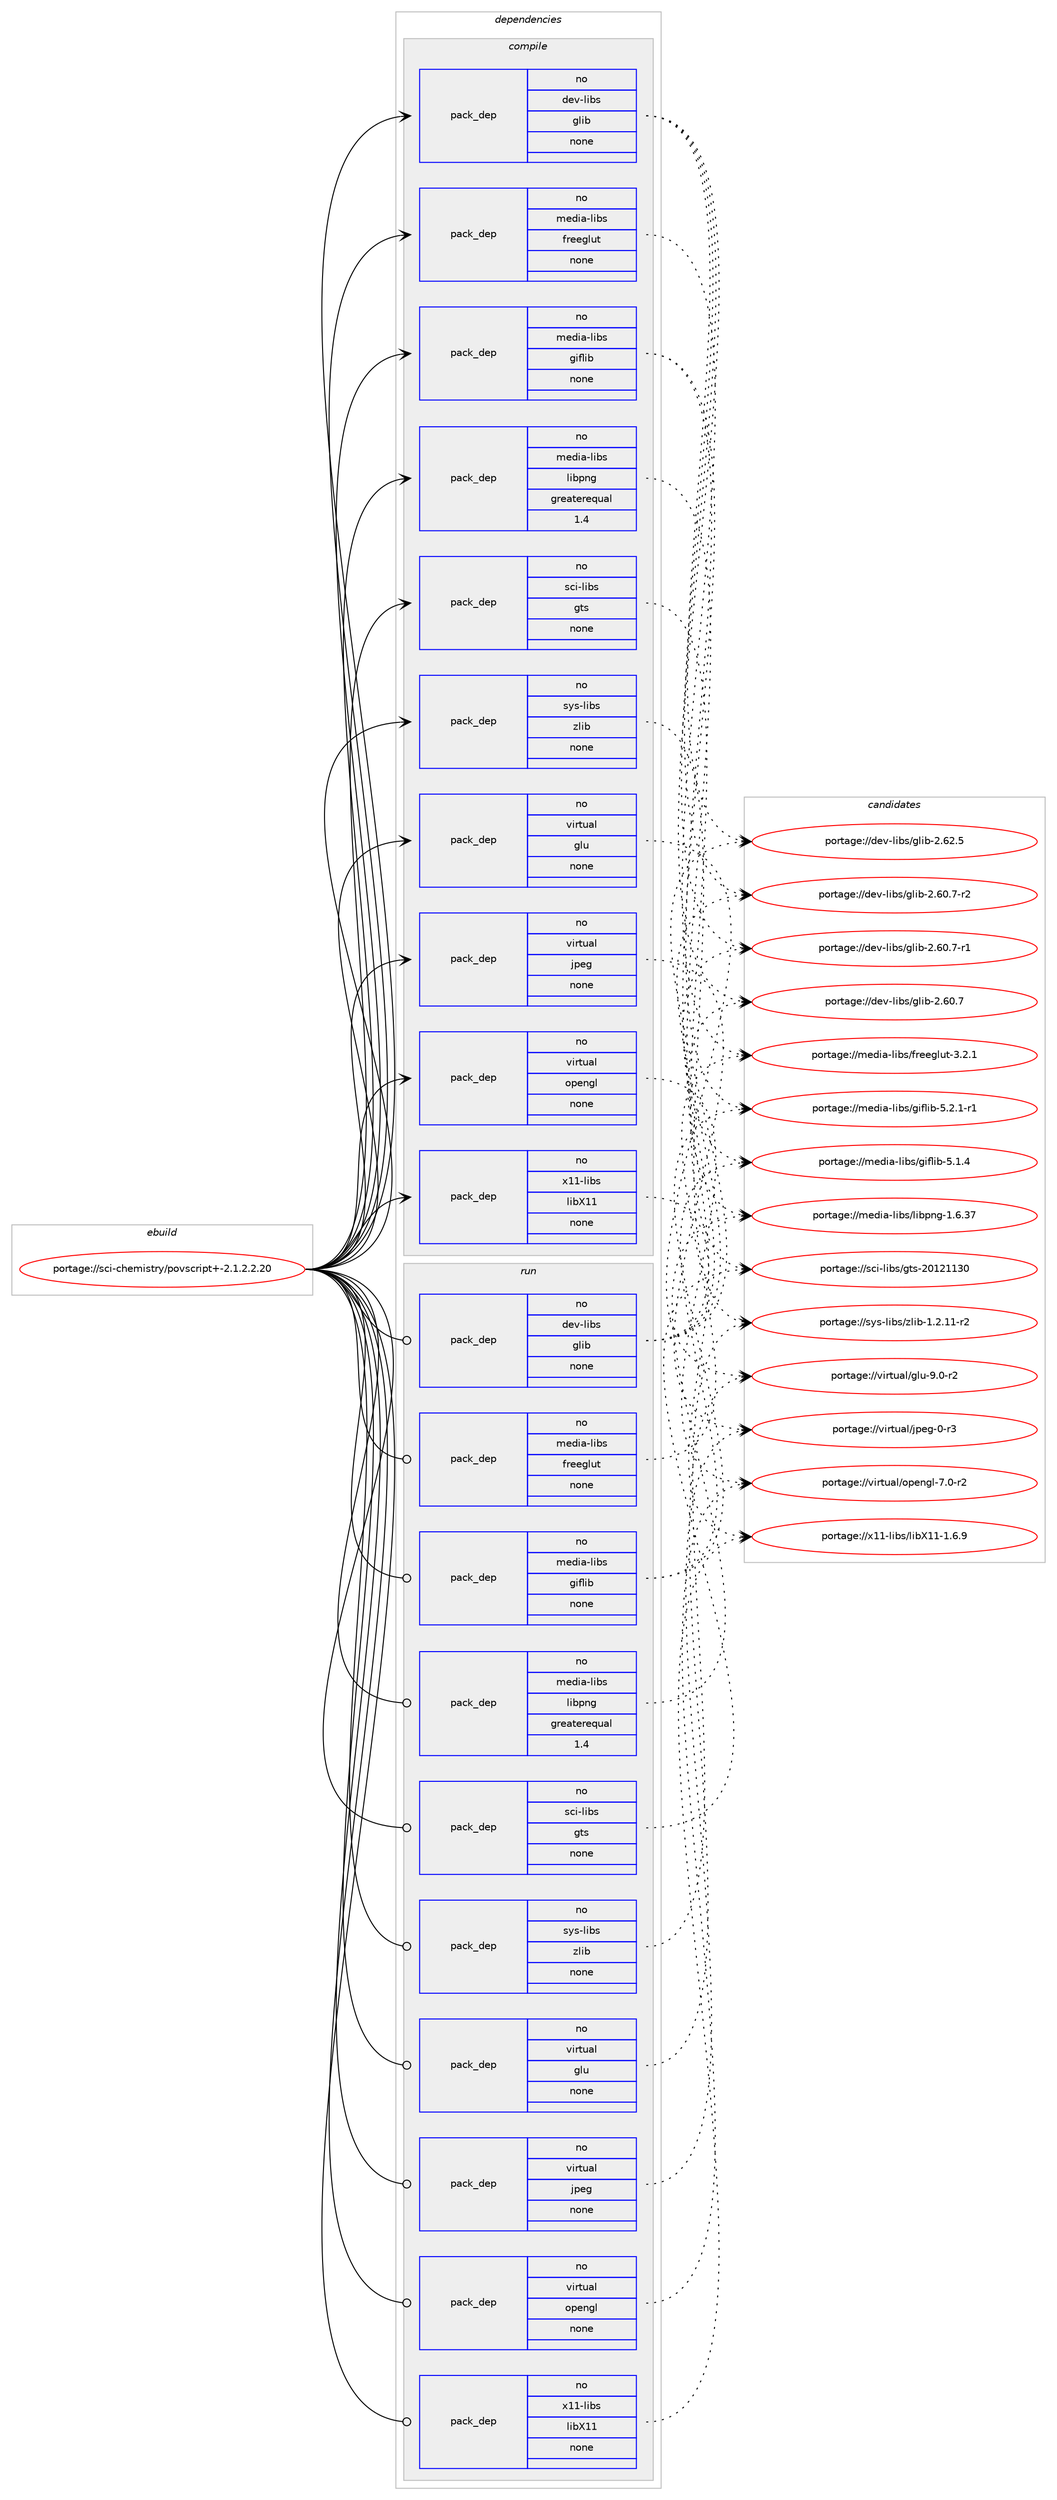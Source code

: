 digraph prolog {

# *************
# Graph options
# *************

newrank=true;
concentrate=true;
compound=true;
graph [rankdir=LR,fontname=Helvetica,fontsize=10,ranksep=1.5];#, ranksep=2.5, nodesep=0.2];
edge  [arrowhead=vee];
node  [fontname=Helvetica,fontsize=10];

# **********
# The ebuild
# **********

subgraph cluster_leftcol {
color=gray;
rank=same;
label=<<i>ebuild</i>>;
id [label="portage://sci-chemistry/povscript+-2.1.2.2.20", color=red, width=4, href="../sci-chemistry/povscript+-2.1.2.2.20.svg"];
}

# ****************
# The dependencies
# ****************

subgraph cluster_midcol {
color=gray;
label=<<i>dependencies</i>>;
subgraph cluster_compile {
fillcolor="#eeeeee";
style=filled;
label=<<i>compile</i>>;
subgraph pack46006 {
dependency59582 [label=<<TABLE BORDER="0" CELLBORDER="1" CELLSPACING="0" CELLPADDING="4" WIDTH="220"><TR><TD ROWSPAN="6" CELLPADDING="30">pack_dep</TD></TR><TR><TD WIDTH="110">no</TD></TR><TR><TD>dev-libs</TD></TR><TR><TD>glib</TD></TR><TR><TD>none</TD></TR><TR><TD></TD></TR></TABLE>>, shape=none, color=blue];
}
id:e -> dependency59582:w [weight=20,style="solid",arrowhead="vee"];
subgraph pack46007 {
dependency59583 [label=<<TABLE BORDER="0" CELLBORDER="1" CELLSPACING="0" CELLPADDING="4" WIDTH="220"><TR><TD ROWSPAN="6" CELLPADDING="30">pack_dep</TD></TR><TR><TD WIDTH="110">no</TD></TR><TR><TD>media-libs</TD></TR><TR><TD>freeglut</TD></TR><TR><TD>none</TD></TR><TR><TD></TD></TR></TABLE>>, shape=none, color=blue];
}
id:e -> dependency59583:w [weight=20,style="solid",arrowhead="vee"];
subgraph pack46008 {
dependency59584 [label=<<TABLE BORDER="0" CELLBORDER="1" CELLSPACING="0" CELLPADDING="4" WIDTH="220"><TR><TD ROWSPAN="6" CELLPADDING="30">pack_dep</TD></TR><TR><TD WIDTH="110">no</TD></TR><TR><TD>media-libs</TD></TR><TR><TD>giflib</TD></TR><TR><TD>none</TD></TR><TR><TD></TD></TR></TABLE>>, shape=none, color=blue];
}
id:e -> dependency59584:w [weight=20,style="solid",arrowhead="vee"];
subgraph pack46009 {
dependency59585 [label=<<TABLE BORDER="0" CELLBORDER="1" CELLSPACING="0" CELLPADDING="4" WIDTH="220"><TR><TD ROWSPAN="6" CELLPADDING="30">pack_dep</TD></TR><TR><TD WIDTH="110">no</TD></TR><TR><TD>media-libs</TD></TR><TR><TD>libpng</TD></TR><TR><TD>greaterequal</TD></TR><TR><TD>1.4</TD></TR></TABLE>>, shape=none, color=blue];
}
id:e -> dependency59585:w [weight=20,style="solid",arrowhead="vee"];
subgraph pack46010 {
dependency59586 [label=<<TABLE BORDER="0" CELLBORDER="1" CELLSPACING="0" CELLPADDING="4" WIDTH="220"><TR><TD ROWSPAN="6" CELLPADDING="30">pack_dep</TD></TR><TR><TD WIDTH="110">no</TD></TR><TR><TD>sci-libs</TD></TR><TR><TD>gts</TD></TR><TR><TD>none</TD></TR><TR><TD></TD></TR></TABLE>>, shape=none, color=blue];
}
id:e -> dependency59586:w [weight=20,style="solid",arrowhead="vee"];
subgraph pack46011 {
dependency59587 [label=<<TABLE BORDER="0" CELLBORDER="1" CELLSPACING="0" CELLPADDING="4" WIDTH="220"><TR><TD ROWSPAN="6" CELLPADDING="30">pack_dep</TD></TR><TR><TD WIDTH="110">no</TD></TR><TR><TD>sys-libs</TD></TR><TR><TD>zlib</TD></TR><TR><TD>none</TD></TR><TR><TD></TD></TR></TABLE>>, shape=none, color=blue];
}
id:e -> dependency59587:w [weight=20,style="solid",arrowhead="vee"];
subgraph pack46012 {
dependency59588 [label=<<TABLE BORDER="0" CELLBORDER="1" CELLSPACING="0" CELLPADDING="4" WIDTH="220"><TR><TD ROWSPAN="6" CELLPADDING="30">pack_dep</TD></TR><TR><TD WIDTH="110">no</TD></TR><TR><TD>virtual</TD></TR><TR><TD>glu</TD></TR><TR><TD>none</TD></TR><TR><TD></TD></TR></TABLE>>, shape=none, color=blue];
}
id:e -> dependency59588:w [weight=20,style="solid",arrowhead="vee"];
subgraph pack46013 {
dependency59589 [label=<<TABLE BORDER="0" CELLBORDER="1" CELLSPACING="0" CELLPADDING="4" WIDTH="220"><TR><TD ROWSPAN="6" CELLPADDING="30">pack_dep</TD></TR><TR><TD WIDTH="110">no</TD></TR><TR><TD>virtual</TD></TR><TR><TD>jpeg</TD></TR><TR><TD>none</TD></TR><TR><TD></TD></TR></TABLE>>, shape=none, color=blue];
}
id:e -> dependency59589:w [weight=20,style="solid",arrowhead="vee"];
subgraph pack46014 {
dependency59590 [label=<<TABLE BORDER="0" CELLBORDER="1" CELLSPACING="0" CELLPADDING="4" WIDTH="220"><TR><TD ROWSPAN="6" CELLPADDING="30">pack_dep</TD></TR><TR><TD WIDTH="110">no</TD></TR><TR><TD>virtual</TD></TR><TR><TD>opengl</TD></TR><TR><TD>none</TD></TR><TR><TD></TD></TR></TABLE>>, shape=none, color=blue];
}
id:e -> dependency59590:w [weight=20,style="solid",arrowhead="vee"];
subgraph pack46015 {
dependency59591 [label=<<TABLE BORDER="0" CELLBORDER="1" CELLSPACING="0" CELLPADDING="4" WIDTH="220"><TR><TD ROWSPAN="6" CELLPADDING="30">pack_dep</TD></TR><TR><TD WIDTH="110">no</TD></TR><TR><TD>x11-libs</TD></TR><TR><TD>libX11</TD></TR><TR><TD>none</TD></TR><TR><TD></TD></TR></TABLE>>, shape=none, color=blue];
}
id:e -> dependency59591:w [weight=20,style="solid",arrowhead="vee"];
}
subgraph cluster_compileandrun {
fillcolor="#eeeeee";
style=filled;
label=<<i>compile and run</i>>;
}
subgraph cluster_run {
fillcolor="#eeeeee";
style=filled;
label=<<i>run</i>>;
subgraph pack46016 {
dependency59592 [label=<<TABLE BORDER="0" CELLBORDER="1" CELLSPACING="0" CELLPADDING="4" WIDTH="220"><TR><TD ROWSPAN="6" CELLPADDING="30">pack_dep</TD></TR><TR><TD WIDTH="110">no</TD></TR><TR><TD>dev-libs</TD></TR><TR><TD>glib</TD></TR><TR><TD>none</TD></TR><TR><TD></TD></TR></TABLE>>, shape=none, color=blue];
}
id:e -> dependency59592:w [weight=20,style="solid",arrowhead="odot"];
subgraph pack46017 {
dependency59593 [label=<<TABLE BORDER="0" CELLBORDER="1" CELLSPACING="0" CELLPADDING="4" WIDTH="220"><TR><TD ROWSPAN="6" CELLPADDING="30">pack_dep</TD></TR><TR><TD WIDTH="110">no</TD></TR><TR><TD>media-libs</TD></TR><TR><TD>freeglut</TD></TR><TR><TD>none</TD></TR><TR><TD></TD></TR></TABLE>>, shape=none, color=blue];
}
id:e -> dependency59593:w [weight=20,style="solid",arrowhead="odot"];
subgraph pack46018 {
dependency59594 [label=<<TABLE BORDER="0" CELLBORDER="1" CELLSPACING="0" CELLPADDING="4" WIDTH="220"><TR><TD ROWSPAN="6" CELLPADDING="30">pack_dep</TD></TR><TR><TD WIDTH="110">no</TD></TR><TR><TD>media-libs</TD></TR><TR><TD>giflib</TD></TR><TR><TD>none</TD></TR><TR><TD></TD></TR></TABLE>>, shape=none, color=blue];
}
id:e -> dependency59594:w [weight=20,style="solid",arrowhead="odot"];
subgraph pack46019 {
dependency59595 [label=<<TABLE BORDER="0" CELLBORDER="1" CELLSPACING="0" CELLPADDING="4" WIDTH="220"><TR><TD ROWSPAN="6" CELLPADDING="30">pack_dep</TD></TR><TR><TD WIDTH="110">no</TD></TR><TR><TD>media-libs</TD></TR><TR><TD>libpng</TD></TR><TR><TD>greaterequal</TD></TR><TR><TD>1.4</TD></TR></TABLE>>, shape=none, color=blue];
}
id:e -> dependency59595:w [weight=20,style="solid",arrowhead="odot"];
subgraph pack46020 {
dependency59596 [label=<<TABLE BORDER="0" CELLBORDER="1" CELLSPACING="0" CELLPADDING="4" WIDTH="220"><TR><TD ROWSPAN="6" CELLPADDING="30">pack_dep</TD></TR><TR><TD WIDTH="110">no</TD></TR><TR><TD>sci-libs</TD></TR><TR><TD>gts</TD></TR><TR><TD>none</TD></TR><TR><TD></TD></TR></TABLE>>, shape=none, color=blue];
}
id:e -> dependency59596:w [weight=20,style="solid",arrowhead="odot"];
subgraph pack46021 {
dependency59597 [label=<<TABLE BORDER="0" CELLBORDER="1" CELLSPACING="0" CELLPADDING="4" WIDTH="220"><TR><TD ROWSPAN="6" CELLPADDING="30">pack_dep</TD></TR><TR><TD WIDTH="110">no</TD></TR><TR><TD>sys-libs</TD></TR><TR><TD>zlib</TD></TR><TR><TD>none</TD></TR><TR><TD></TD></TR></TABLE>>, shape=none, color=blue];
}
id:e -> dependency59597:w [weight=20,style="solid",arrowhead="odot"];
subgraph pack46022 {
dependency59598 [label=<<TABLE BORDER="0" CELLBORDER="1" CELLSPACING="0" CELLPADDING="4" WIDTH="220"><TR><TD ROWSPAN="6" CELLPADDING="30">pack_dep</TD></TR><TR><TD WIDTH="110">no</TD></TR><TR><TD>virtual</TD></TR><TR><TD>glu</TD></TR><TR><TD>none</TD></TR><TR><TD></TD></TR></TABLE>>, shape=none, color=blue];
}
id:e -> dependency59598:w [weight=20,style="solid",arrowhead="odot"];
subgraph pack46023 {
dependency59599 [label=<<TABLE BORDER="0" CELLBORDER="1" CELLSPACING="0" CELLPADDING="4" WIDTH="220"><TR><TD ROWSPAN="6" CELLPADDING="30">pack_dep</TD></TR><TR><TD WIDTH="110">no</TD></TR><TR><TD>virtual</TD></TR><TR><TD>jpeg</TD></TR><TR><TD>none</TD></TR><TR><TD></TD></TR></TABLE>>, shape=none, color=blue];
}
id:e -> dependency59599:w [weight=20,style="solid",arrowhead="odot"];
subgraph pack46024 {
dependency59600 [label=<<TABLE BORDER="0" CELLBORDER="1" CELLSPACING="0" CELLPADDING="4" WIDTH="220"><TR><TD ROWSPAN="6" CELLPADDING="30">pack_dep</TD></TR><TR><TD WIDTH="110">no</TD></TR><TR><TD>virtual</TD></TR><TR><TD>opengl</TD></TR><TR><TD>none</TD></TR><TR><TD></TD></TR></TABLE>>, shape=none, color=blue];
}
id:e -> dependency59600:w [weight=20,style="solid",arrowhead="odot"];
subgraph pack46025 {
dependency59601 [label=<<TABLE BORDER="0" CELLBORDER="1" CELLSPACING="0" CELLPADDING="4" WIDTH="220"><TR><TD ROWSPAN="6" CELLPADDING="30">pack_dep</TD></TR><TR><TD WIDTH="110">no</TD></TR><TR><TD>x11-libs</TD></TR><TR><TD>libX11</TD></TR><TR><TD>none</TD></TR><TR><TD></TD></TR></TABLE>>, shape=none, color=blue];
}
id:e -> dependency59601:w [weight=20,style="solid",arrowhead="odot"];
}
}

# **************
# The candidates
# **************

subgraph cluster_choices {
rank=same;
color=gray;
label=<<i>candidates</i>>;

subgraph choice46006 {
color=black;
nodesep=1;
choice1001011184510810598115471031081059845504654504653 [label="portage://dev-libs/glib-2.62.5", color=red, width=4,href="../dev-libs/glib-2.62.5.svg"];
choice10010111845108105981154710310810598455046544846554511450 [label="portage://dev-libs/glib-2.60.7-r2", color=red, width=4,href="../dev-libs/glib-2.60.7-r2.svg"];
choice10010111845108105981154710310810598455046544846554511449 [label="portage://dev-libs/glib-2.60.7-r1", color=red, width=4,href="../dev-libs/glib-2.60.7-r1.svg"];
choice1001011184510810598115471031081059845504654484655 [label="portage://dev-libs/glib-2.60.7", color=red, width=4,href="../dev-libs/glib-2.60.7.svg"];
dependency59582:e -> choice1001011184510810598115471031081059845504654504653:w [style=dotted,weight="100"];
dependency59582:e -> choice10010111845108105981154710310810598455046544846554511450:w [style=dotted,weight="100"];
dependency59582:e -> choice10010111845108105981154710310810598455046544846554511449:w [style=dotted,weight="100"];
dependency59582:e -> choice1001011184510810598115471031081059845504654484655:w [style=dotted,weight="100"];
}
subgraph choice46007 {
color=black;
nodesep=1;
choice10910110010597451081059811547102114101101103108117116455146504649 [label="portage://media-libs/freeglut-3.2.1", color=red, width=4,href="../media-libs/freeglut-3.2.1.svg"];
dependency59583:e -> choice10910110010597451081059811547102114101101103108117116455146504649:w [style=dotted,weight="100"];
}
subgraph choice46008 {
color=black;
nodesep=1;
choice10910110010597451081059811547103105102108105984553465046494511449 [label="portage://media-libs/giflib-5.2.1-r1", color=red, width=4,href="../media-libs/giflib-5.2.1-r1.svg"];
choice1091011001059745108105981154710310510210810598455346494652 [label="portage://media-libs/giflib-5.1.4", color=red, width=4,href="../media-libs/giflib-5.1.4.svg"];
dependency59584:e -> choice10910110010597451081059811547103105102108105984553465046494511449:w [style=dotted,weight="100"];
dependency59584:e -> choice1091011001059745108105981154710310510210810598455346494652:w [style=dotted,weight="100"];
}
subgraph choice46009 {
color=black;
nodesep=1;
choice109101100105974510810598115471081059811211010345494654465155 [label="portage://media-libs/libpng-1.6.37", color=red, width=4,href="../media-libs/libpng-1.6.37.svg"];
dependency59585:e -> choice109101100105974510810598115471081059811211010345494654465155:w [style=dotted,weight="100"];
}
subgraph choice46010 {
color=black;
nodesep=1;
choice11599105451081059811547103116115455048495049495148 [label="portage://sci-libs/gts-20121130", color=red, width=4,href="../sci-libs/gts-20121130.svg"];
dependency59586:e -> choice11599105451081059811547103116115455048495049495148:w [style=dotted,weight="100"];
}
subgraph choice46011 {
color=black;
nodesep=1;
choice11512111545108105981154712210810598454946504649494511450 [label="portage://sys-libs/zlib-1.2.11-r2", color=red, width=4,href="../sys-libs/zlib-1.2.11-r2.svg"];
dependency59587:e -> choice11512111545108105981154712210810598454946504649494511450:w [style=dotted,weight="100"];
}
subgraph choice46012 {
color=black;
nodesep=1;
choice1181051141161179710847103108117455746484511450 [label="portage://virtual/glu-9.0-r2", color=red, width=4,href="../virtual/glu-9.0-r2.svg"];
dependency59588:e -> choice1181051141161179710847103108117455746484511450:w [style=dotted,weight="100"];
}
subgraph choice46013 {
color=black;
nodesep=1;
choice118105114116117971084710611210110345484511451 [label="portage://virtual/jpeg-0-r3", color=red, width=4,href="../virtual/jpeg-0-r3.svg"];
dependency59589:e -> choice118105114116117971084710611210110345484511451:w [style=dotted,weight="100"];
}
subgraph choice46014 {
color=black;
nodesep=1;
choice1181051141161179710847111112101110103108455546484511450 [label="portage://virtual/opengl-7.0-r2", color=red, width=4,href="../virtual/opengl-7.0-r2.svg"];
dependency59590:e -> choice1181051141161179710847111112101110103108455546484511450:w [style=dotted,weight="100"];
}
subgraph choice46015 {
color=black;
nodesep=1;
choice120494945108105981154710810598884949454946544657 [label="portage://x11-libs/libX11-1.6.9", color=red, width=4,href="../x11-libs/libX11-1.6.9.svg"];
dependency59591:e -> choice120494945108105981154710810598884949454946544657:w [style=dotted,weight="100"];
}
subgraph choice46016 {
color=black;
nodesep=1;
choice1001011184510810598115471031081059845504654504653 [label="portage://dev-libs/glib-2.62.5", color=red, width=4,href="../dev-libs/glib-2.62.5.svg"];
choice10010111845108105981154710310810598455046544846554511450 [label="portage://dev-libs/glib-2.60.7-r2", color=red, width=4,href="../dev-libs/glib-2.60.7-r2.svg"];
choice10010111845108105981154710310810598455046544846554511449 [label="portage://dev-libs/glib-2.60.7-r1", color=red, width=4,href="../dev-libs/glib-2.60.7-r1.svg"];
choice1001011184510810598115471031081059845504654484655 [label="portage://dev-libs/glib-2.60.7", color=red, width=4,href="../dev-libs/glib-2.60.7.svg"];
dependency59592:e -> choice1001011184510810598115471031081059845504654504653:w [style=dotted,weight="100"];
dependency59592:e -> choice10010111845108105981154710310810598455046544846554511450:w [style=dotted,weight="100"];
dependency59592:e -> choice10010111845108105981154710310810598455046544846554511449:w [style=dotted,weight="100"];
dependency59592:e -> choice1001011184510810598115471031081059845504654484655:w [style=dotted,weight="100"];
}
subgraph choice46017 {
color=black;
nodesep=1;
choice10910110010597451081059811547102114101101103108117116455146504649 [label="portage://media-libs/freeglut-3.2.1", color=red, width=4,href="../media-libs/freeglut-3.2.1.svg"];
dependency59593:e -> choice10910110010597451081059811547102114101101103108117116455146504649:w [style=dotted,weight="100"];
}
subgraph choice46018 {
color=black;
nodesep=1;
choice10910110010597451081059811547103105102108105984553465046494511449 [label="portage://media-libs/giflib-5.2.1-r1", color=red, width=4,href="../media-libs/giflib-5.2.1-r1.svg"];
choice1091011001059745108105981154710310510210810598455346494652 [label="portage://media-libs/giflib-5.1.4", color=red, width=4,href="../media-libs/giflib-5.1.4.svg"];
dependency59594:e -> choice10910110010597451081059811547103105102108105984553465046494511449:w [style=dotted,weight="100"];
dependency59594:e -> choice1091011001059745108105981154710310510210810598455346494652:w [style=dotted,weight="100"];
}
subgraph choice46019 {
color=black;
nodesep=1;
choice109101100105974510810598115471081059811211010345494654465155 [label="portage://media-libs/libpng-1.6.37", color=red, width=4,href="../media-libs/libpng-1.6.37.svg"];
dependency59595:e -> choice109101100105974510810598115471081059811211010345494654465155:w [style=dotted,weight="100"];
}
subgraph choice46020 {
color=black;
nodesep=1;
choice11599105451081059811547103116115455048495049495148 [label="portage://sci-libs/gts-20121130", color=red, width=4,href="../sci-libs/gts-20121130.svg"];
dependency59596:e -> choice11599105451081059811547103116115455048495049495148:w [style=dotted,weight="100"];
}
subgraph choice46021 {
color=black;
nodesep=1;
choice11512111545108105981154712210810598454946504649494511450 [label="portage://sys-libs/zlib-1.2.11-r2", color=red, width=4,href="../sys-libs/zlib-1.2.11-r2.svg"];
dependency59597:e -> choice11512111545108105981154712210810598454946504649494511450:w [style=dotted,weight="100"];
}
subgraph choice46022 {
color=black;
nodesep=1;
choice1181051141161179710847103108117455746484511450 [label="portage://virtual/glu-9.0-r2", color=red, width=4,href="../virtual/glu-9.0-r2.svg"];
dependency59598:e -> choice1181051141161179710847103108117455746484511450:w [style=dotted,weight="100"];
}
subgraph choice46023 {
color=black;
nodesep=1;
choice118105114116117971084710611210110345484511451 [label="portage://virtual/jpeg-0-r3", color=red, width=4,href="../virtual/jpeg-0-r3.svg"];
dependency59599:e -> choice118105114116117971084710611210110345484511451:w [style=dotted,weight="100"];
}
subgraph choice46024 {
color=black;
nodesep=1;
choice1181051141161179710847111112101110103108455546484511450 [label="portage://virtual/opengl-7.0-r2", color=red, width=4,href="../virtual/opengl-7.0-r2.svg"];
dependency59600:e -> choice1181051141161179710847111112101110103108455546484511450:w [style=dotted,weight="100"];
}
subgraph choice46025 {
color=black;
nodesep=1;
choice120494945108105981154710810598884949454946544657 [label="portage://x11-libs/libX11-1.6.9", color=red, width=4,href="../x11-libs/libX11-1.6.9.svg"];
dependency59601:e -> choice120494945108105981154710810598884949454946544657:w [style=dotted,weight="100"];
}
}

}
